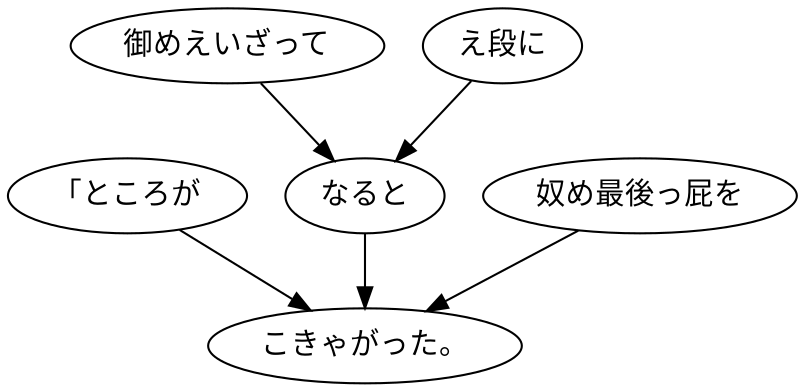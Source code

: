 digraph graph250 {
	node0 [label="「ところが"];
	node1 [label="御めえいざって"];
	node2 [label="え段に"];
	node3 [label="なると"];
	node4 [label="奴め最後っ屁を"];
	node5 [label="こきゃがった。"];
	node0 -> node5;
	node1 -> node3;
	node2 -> node3;
	node3 -> node5;
	node4 -> node5;
}
